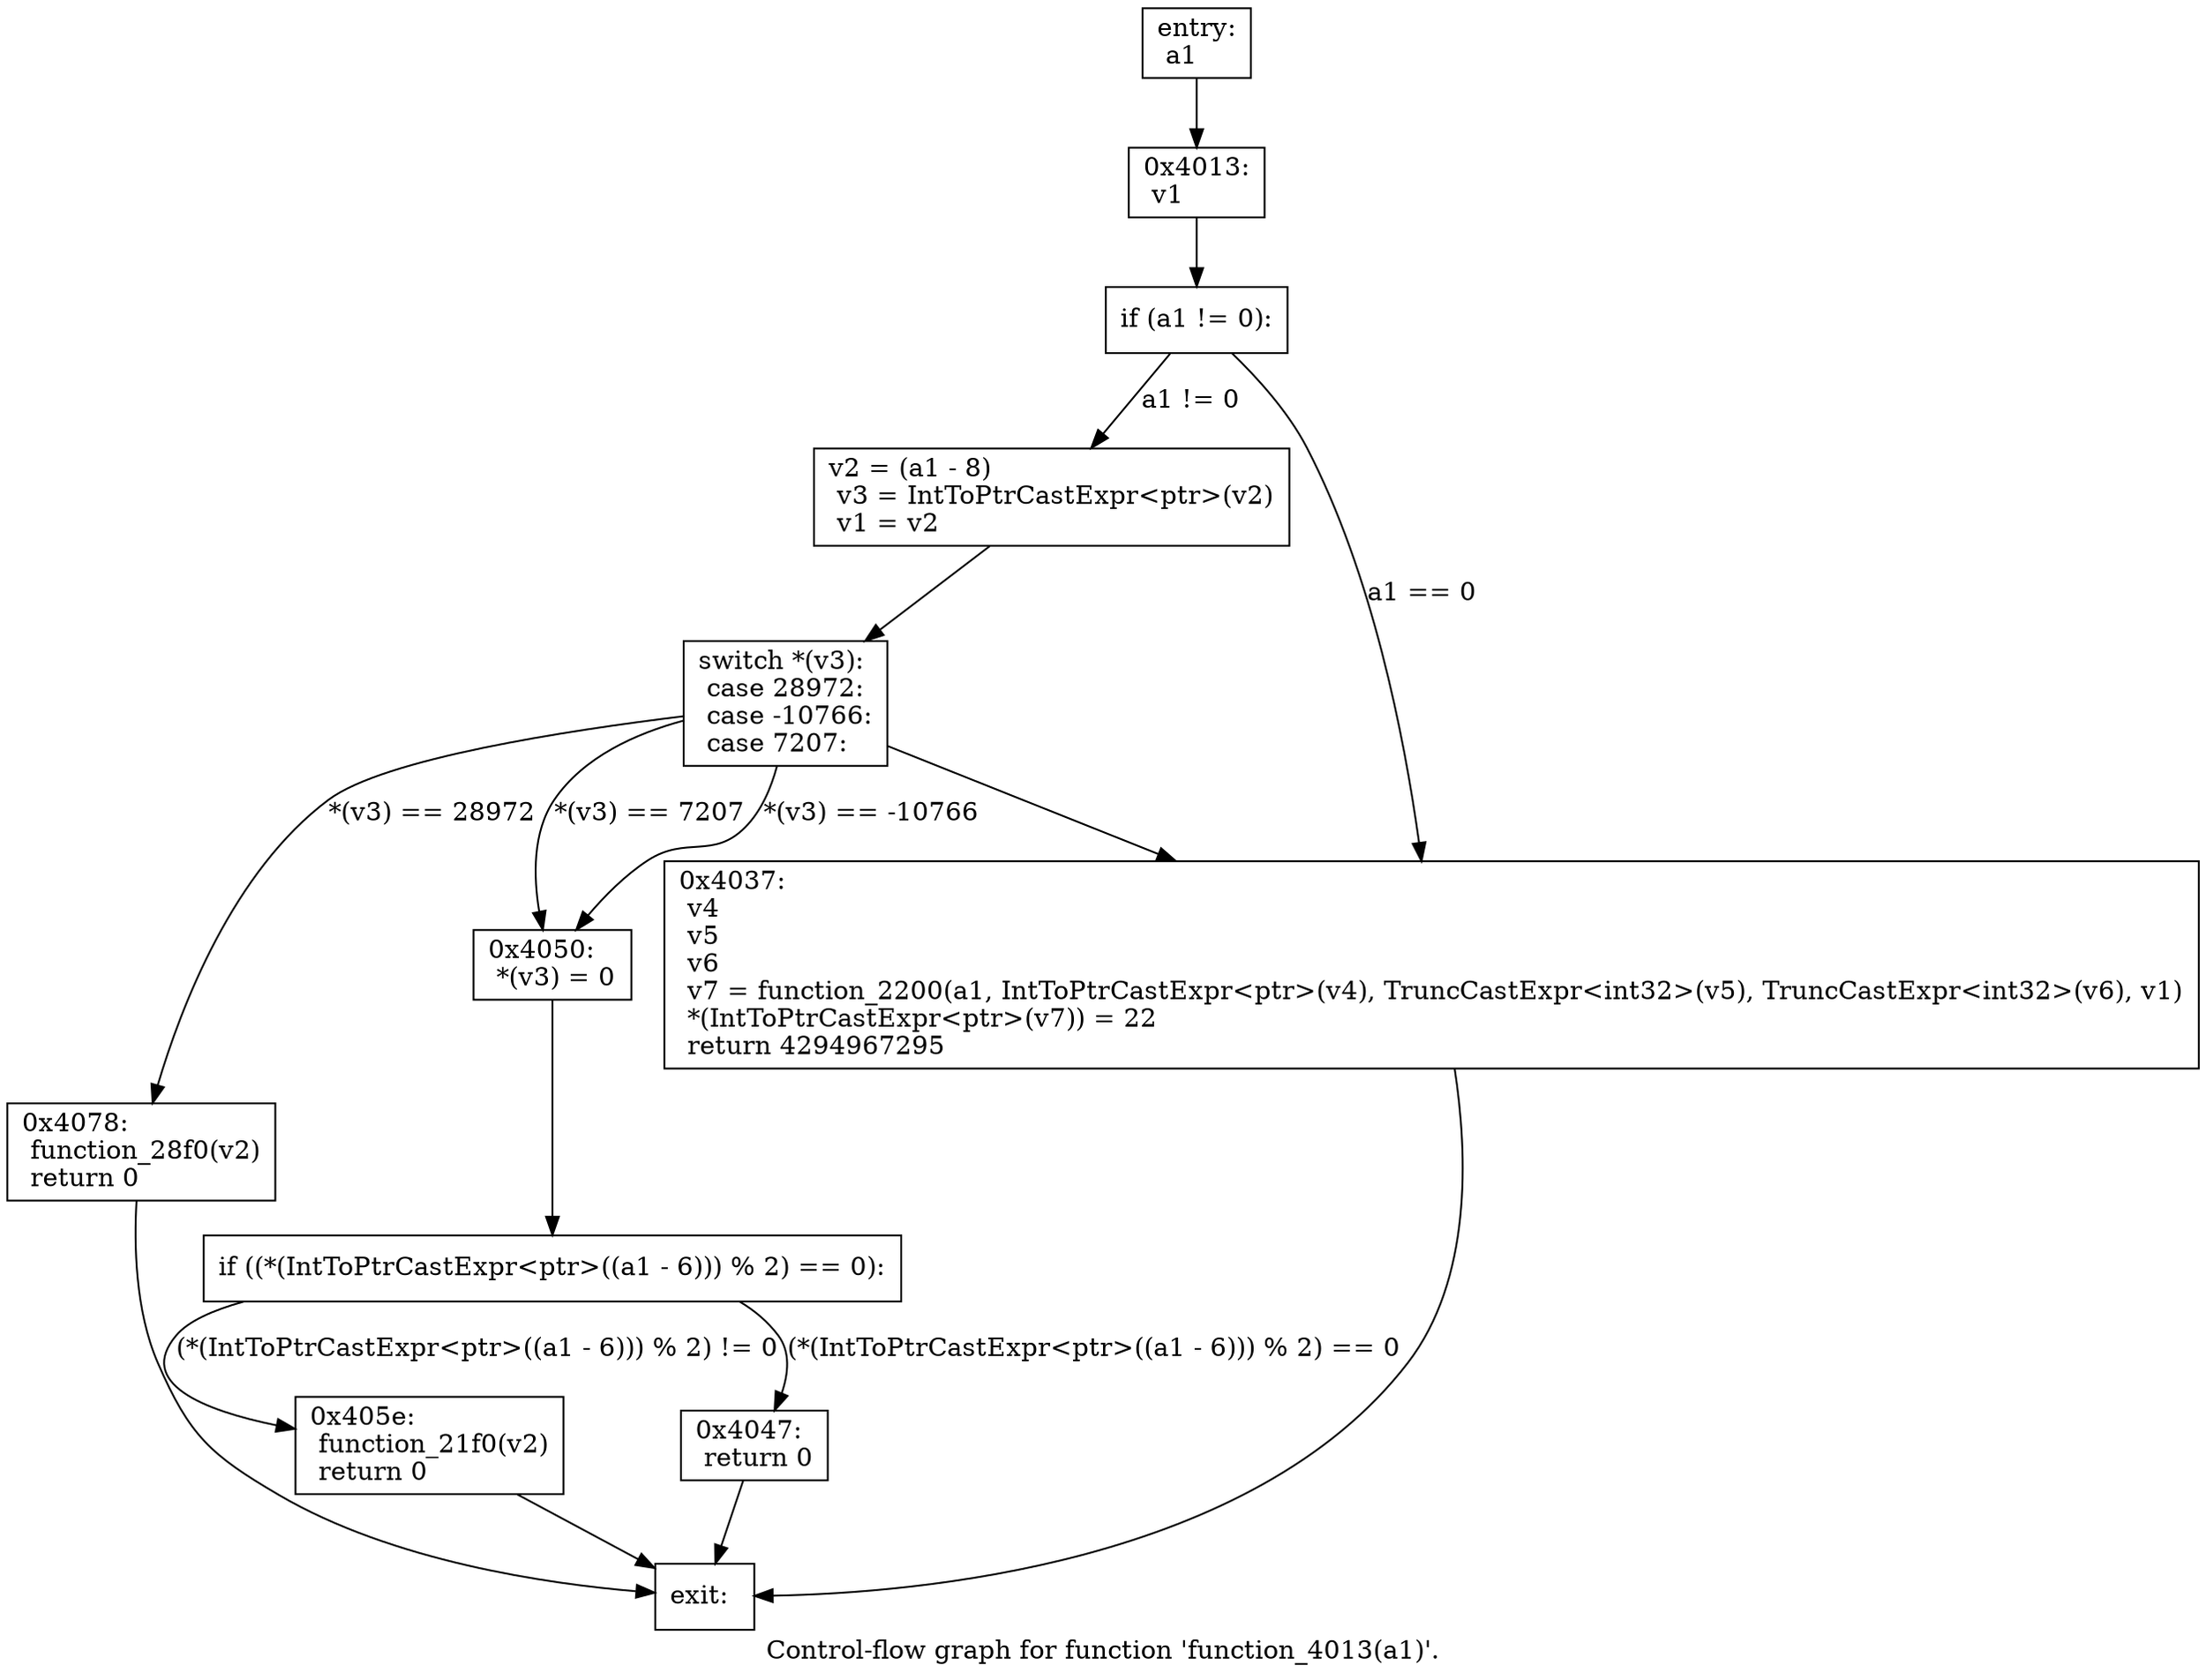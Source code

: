 digraph "Control-flow graph for function 'function_4013(a1)'." {
  label="Control-flow graph for function 'function_4013(a1)'.";
  node [shape=record];

  Node07970EB8 [label="{entry:\l  a1\l}"];
  Node07970EB8 -> Node07970FD8;
  Node07970FD8 [label="{0x4013:\l  v1\l}"];
  Node07970FD8 -> Node07971DA0;
  Node07971DA0 [label="{  if (a1 != 0):\l}"];
  Node07971DA0 -> Node07970F48 [label="a1 != 0"];
  Node07971DA0 -> Node079719F8 [label="a1 == 0"];
  Node07970F48 [label="{  v2 = (a1 - 8)\l  v3 = IntToPtrCastExpr\<ptr\>(v2)\l  v1 = v2\l}"];
  Node07970F48 -> Node07971C80;
  Node079719F8 [label="{0x4037:\l  v4\l  v5\l  v6\l  v7 = function_2200(a1, IntToPtrCastExpr\<ptr\>(v4), TruncCastExpr\<int32\>(v5), TruncCastExpr\<int32\>(v6), v1)\l  *(IntToPtrCastExpr\<ptr\>(v7)) = 22\l  return 4294967295\l}"];
  Node079719F8 -> Node07970F90;
  Node07971C80 [label="{  switch *(v3):\l  case 28972:\l  case -10766:\l  case 7207:\l}"];
  Node07971C80 -> Node07971920 [label="*(v3) == 28972"];
  Node07971C80 -> Node07971EC0 [label="*(v3) == 7207"];
  Node07971C80 -> Node079719F8;
  Node07971C80 -> Node07971EC0 [label="*(v3) == -10766"];
  Node07970F90 [label="{exit:\l}"];
  Node07971920 [label="{0x4078:\l  function_28f0(v2)\l  return 0\l}"];
  Node07971920 -> Node07970F90;
  Node07971EC0 [label="{0x4050:\l  *(v3) = 0\l}"];
  Node07971EC0 -> Node07971A40;
  Node07971A40 [label="{  if ((*(IntToPtrCastExpr\<ptr\>((a1 - 6))) % 2) == 0):\l}"];
  Node07971A40 -> Node07971650 [label="(*(IntToPtrCastExpr\<ptr\>((a1 - 6))) % 2) == 0"];
  Node07971A40 -> Node07971A88 [label="(*(IntToPtrCastExpr\<ptr\>((a1 - 6))) % 2) != 0"];
  Node07971650 [label="{0x4047:\l  return 0\l}"];
  Node07971650 -> Node07970F90;
  Node07971A88 [label="{0x405e:\l  function_21f0(v2)\l  return 0\l}"];
  Node07971A88 -> Node07970F90;

}
